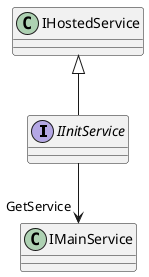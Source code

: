 @startuml
interface IInitService {
}
IHostedService <|-- IInitService
IInitService --> "GetService" IMainService
@enduml

